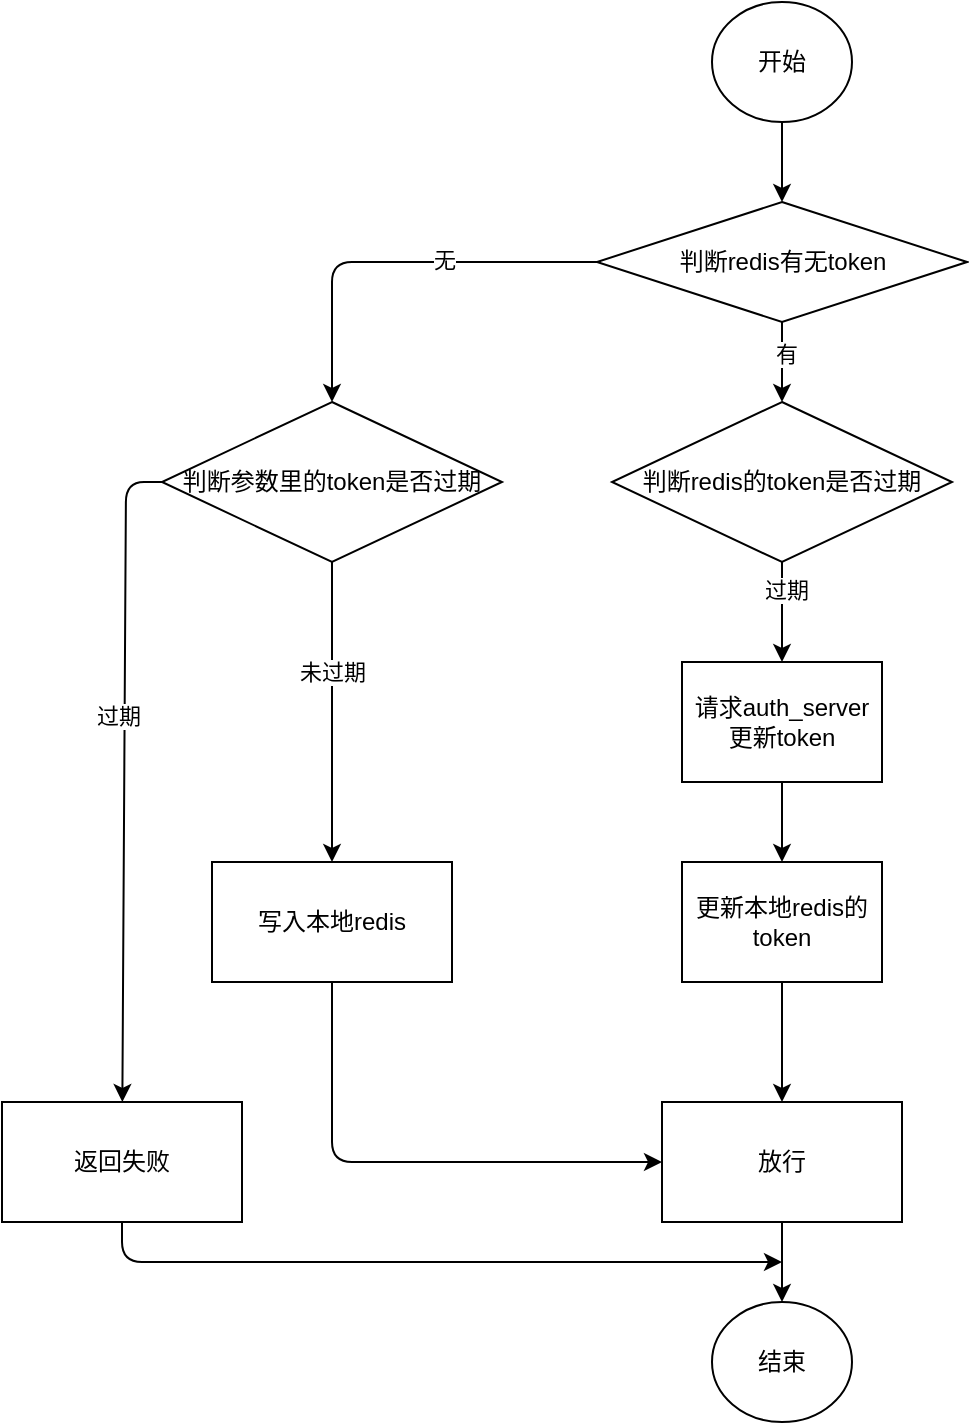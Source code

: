 <mxfile version="14.4.9" type="github">
  <diagram id="C5RBs43oDa-KdzZeNtuy" name="Page-1">
    <mxGraphModel dx="946" dy="549" grid="1" gridSize="10" guides="1" tooltips="1" connect="1" arrows="1" fold="1" page="1" pageScale="1" pageWidth="827" pageHeight="1169" math="0" shadow="0">
      <root>
        <mxCell id="WIyWlLk6GJQsqaUBKTNV-0" />
        <mxCell id="WIyWlLk6GJQsqaUBKTNV-1" parent="WIyWlLk6GJQsqaUBKTNV-0" />
        <mxCell id="CBKcJF_iFTsczn-DoJGC-0" value="开始" style="ellipse;whiteSpace=wrap;html=1;align=center;" vertex="1" parent="WIyWlLk6GJQsqaUBKTNV-1">
          <mxGeometry x="465" y="10" width="70" height="60" as="geometry" />
        </mxCell>
        <mxCell id="CBKcJF_iFTsczn-DoJGC-1" value="判断redis有无token" style="rhombus;whiteSpace=wrap;html=1;align=center;" vertex="1" parent="WIyWlLk6GJQsqaUBKTNV-1">
          <mxGeometry x="407.5" y="110" width="185" height="60" as="geometry" />
        </mxCell>
        <mxCell id="CBKcJF_iFTsczn-DoJGC-2" value="" style="endArrow=classic;html=1;exitX=0.5;exitY=1;exitDx=0;exitDy=0;entryX=0.5;entryY=0;entryDx=0;entryDy=0;align=center;" edge="1" parent="WIyWlLk6GJQsqaUBKTNV-1" source="CBKcJF_iFTsczn-DoJGC-0" target="CBKcJF_iFTsczn-DoJGC-1">
          <mxGeometry width="50" height="50" relative="1" as="geometry">
            <mxPoint x="490" y="290" as="sourcePoint" />
            <mxPoint x="540" y="240" as="targetPoint" />
          </mxGeometry>
        </mxCell>
        <mxCell id="CBKcJF_iFTsczn-DoJGC-5" value="判断redis的token是否过期" style="rhombus;whiteSpace=wrap;html=1;align=center;" vertex="1" parent="WIyWlLk6GJQsqaUBKTNV-1">
          <mxGeometry x="415" y="210" width="170" height="80" as="geometry" />
        </mxCell>
        <mxCell id="CBKcJF_iFTsczn-DoJGC-6" value="请求auth_server更新token" style="rounded=0;whiteSpace=wrap;html=1;align=center;" vertex="1" parent="WIyWlLk6GJQsqaUBKTNV-1">
          <mxGeometry x="450" y="340" width="100" height="60" as="geometry" />
        </mxCell>
        <mxCell id="CBKcJF_iFTsczn-DoJGC-7" value="更新本地redis的token" style="rounded=0;whiteSpace=wrap;html=1;align=center;" vertex="1" parent="WIyWlLk6GJQsqaUBKTNV-1">
          <mxGeometry x="450" y="440" width="100" height="60" as="geometry" />
        </mxCell>
        <mxCell id="CBKcJF_iFTsczn-DoJGC-8" value="放行" style="rounded=0;whiteSpace=wrap;html=1;align=center;" vertex="1" parent="WIyWlLk6GJQsqaUBKTNV-1">
          <mxGeometry x="440" y="560" width="120" height="60" as="geometry" />
        </mxCell>
        <mxCell id="CBKcJF_iFTsczn-DoJGC-9" value="" style="endArrow=classic;html=1;exitX=0.5;exitY=1;exitDx=0;exitDy=0;entryX=0.5;entryY=0;entryDx=0;entryDy=0;align=center;" edge="1" parent="WIyWlLk6GJQsqaUBKTNV-1" source="CBKcJF_iFTsczn-DoJGC-1" target="CBKcJF_iFTsczn-DoJGC-5">
          <mxGeometry width="50" height="50" relative="1" as="geometry">
            <mxPoint x="510" y="80" as="sourcePoint" />
            <mxPoint x="510" y="120" as="targetPoint" />
          </mxGeometry>
        </mxCell>
        <mxCell id="CBKcJF_iFTsczn-DoJGC-10" value="有" style="edgeLabel;html=1;align=center;verticalAlign=middle;resizable=0;points=[];" vertex="1" connectable="0" parent="CBKcJF_iFTsczn-DoJGC-9">
          <mxGeometry x="-0.2" y="2" relative="1" as="geometry">
            <mxPoint as="offset" />
          </mxGeometry>
        </mxCell>
        <mxCell id="CBKcJF_iFTsczn-DoJGC-11" value="" style="endArrow=classic;html=1;align=center;" edge="1" parent="WIyWlLk6GJQsqaUBKTNV-1" target="CBKcJF_iFTsczn-DoJGC-6">
          <mxGeometry width="50" height="50" relative="1" as="geometry">
            <mxPoint x="500" y="290" as="sourcePoint" />
            <mxPoint x="550" y="240" as="targetPoint" />
          </mxGeometry>
        </mxCell>
        <mxCell id="CBKcJF_iFTsczn-DoJGC-12" value="过期" style="edgeLabel;html=1;align=center;verticalAlign=middle;resizable=0;points=[];" vertex="1" connectable="0" parent="CBKcJF_iFTsczn-DoJGC-11">
          <mxGeometry x="-0.44" y="2" relative="1" as="geometry">
            <mxPoint as="offset" />
          </mxGeometry>
        </mxCell>
        <mxCell id="CBKcJF_iFTsczn-DoJGC-13" value="" style="endArrow=classic;html=1;align=center;" edge="1" parent="WIyWlLk6GJQsqaUBKTNV-1" source="CBKcJF_iFTsczn-DoJGC-6">
          <mxGeometry width="50" height="50" relative="1" as="geometry">
            <mxPoint x="500" y="450" as="sourcePoint" />
            <mxPoint x="500" y="440" as="targetPoint" />
          </mxGeometry>
        </mxCell>
        <mxCell id="CBKcJF_iFTsczn-DoJGC-14" value="" style="endArrow=classic;html=1;exitX=0.5;exitY=1;exitDx=0;exitDy=0;entryX=0.5;entryY=0;entryDx=0;entryDy=0;align=center;" edge="1" parent="WIyWlLk6GJQsqaUBKTNV-1" source="CBKcJF_iFTsczn-DoJGC-7" target="CBKcJF_iFTsczn-DoJGC-8">
          <mxGeometry width="50" height="50" relative="1" as="geometry">
            <mxPoint x="510" y="410" as="sourcePoint" />
            <mxPoint x="510" y="450" as="targetPoint" />
          </mxGeometry>
        </mxCell>
        <mxCell id="CBKcJF_iFTsczn-DoJGC-15" value="结束" style="ellipse;whiteSpace=wrap;html=1;align=center;" vertex="1" parent="WIyWlLk6GJQsqaUBKTNV-1">
          <mxGeometry x="465" y="660" width="70" height="60" as="geometry" />
        </mxCell>
        <mxCell id="CBKcJF_iFTsczn-DoJGC-16" value="" style="endArrow=classic;html=1;exitX=0.5;exitY=1;exitDx=0;exitDy=0;entryX=0.5;entryY=0;entryDx=0;entryDy=0;align=center;" edge="1" parent="WIyWlLk6GJQsqaUBKTNV-1" source="CBKcJF_iFTsczn-DoJGC-8" target="CBKcJF_iFTsczn-DoJGC-15">
          <mxGeometry width="50" height="50" relative="1" as="geometry">
            <mxPoint x="510" y="510" as="sourcePoint" />
            <mxPoint x="510" y="570" as="targetPoint" />
          </mxGeometry>
        </mxCell>
        <mxCell id="CBKcJF_iFTsczn-DoJGC-17" value="判断参数里的token是否过期" style="rhombus;whiteSpace=wrap;html=1;align=center;" vertex="1" parent="WIyWlLk6GJQsqaUBKTNV-1">
          <mxGeometry x="190" y="210" width="170" height="80" as="geometry" />
        </mxCell>
        <mxCell id="CBKcJF_iFTsczn-DoJGC-18" value="" style="endArrow=classic;html=1;exitX=0;exitY=0.5;exitDx=0;exitDy=0;entryX=0.5;entryY=0;entryDx=0;entryDy=0;align=center;" edge="1" parent="WIyWlLk6GJQsqaUBKTNV-1" source="CBKcJF_iFTsczn-DoJGC-1" target="CBKcJF_iFTsczn-DoJGC-17">
          <mxGeometry width="50" height="50" relative="1" as="geometry">
            <mxPoint x="240" y="150" as="sourcePoint" />
            <mxPoint x="290" y="100" as="targetPoint" />
            <Array as="points">
              <mxPoint x="410" y="140" />
              <mxPoint x="275" y="140" />
            </Array>
          </mxGeometry>
        </mxCell>
        <mxCell id="CBKcJF_iFTsczn-DoJGC-19" value="无" style="edgeLabel;html=1;align=center;verticalAlign=middle;resizable=0;points=[];" vertex="1" connectable="0" parent="CBKcJF_iFTsczn-DoJGC-18">
          <mxGeometry x="-0.205" y="-1" relative="1" as="geometry">
            <mxPoint x="1" as="offset" />
          </mxGeometry>
        </mxCell>
        <mxCell id="CBKcJF_iFTsczn-DoJGC-21" value="返回失败" style="rounded=0;whiteSpace=wrap;html=1;align=center;" vertex="1" parent="WIyWlLk6GJQsqaUBKTNV-1">
          <mxGeometry x="110" y="560" width="120" height="60" as="geometry" />
        </mxCell>
        <mxCell id="CBKcJF_iFTsczn-DoJGC-22" value="" style="endArrow=classic;html=1;exitX=0;exitY=0.5;exitDx=0;exitDy=0;align=center;" edge="1" parent="WIyWlLk6GJQsqaUBKTNV-1" source="CBKcJF_iFTsczn-DoJGC-17" target="CBKcJF_iFTsczn-DoJGC-21">
          <mxGeometry width="50" height="50" relative="1" as="geometry">
            <mxPoint x="260" y="340" as="sourcePoint" />
            <mxPoint x="310" y="290" as="targetPoint" />
            <Array as="points">
              <mxPoint x="172" y="250" />
            </Array>
          </mxGeometry>
        </mxCell>
        <mxCell id="CBKcJF_iFTsczn-DoJGC-23" value="过期" style="edgeLabel;html=1;align=center;verticalAlign=middle;resizable=0;points=[];" vertex="1" connectable="0" parent="CBKcJF_iFTsczn-DoJGC-22">
          <mxGeometry x="-0.178" y="-4" relative="1" as="geometry">
            <mxPoint as="offset" />
          </mxGeometry>
        </mxCell>
        <mxCell id="CBKcJF_iFTsczn-DoJGC-24" value="" style="endArrow=classic;html=1;exitX=0.5;exitY=1;exitDx=0;exitDy=0;align=center;" edge="1" parent="WIyWlLk6GJQsqaUBKTNV-1" source="CBKcJF_iFTsczn-DoJGC-21">
          <mxGeometry width="50" height="50" relative="1" as="geometry">
            <mxPoint x="250" y="690" as="sourcePoint" />
            <mxPoint x="500" y="640" as="targetPoint" />
            <Array as="points">
              <mxPoint x="170" y="640" />
            </Array>
          </mxGeometry>
        </mxCell>
        <mxCell id="CBKcJF_iFTsczn-DoJGC-25" value="写入本地redis" style="rounded=0;whiteSpace=wrap;html=1;align=center;" vertex="1" parent="WIyWlLk6GJQsqaUBKTNV-1">
          <mxGeometry x="215" y="440" width="120" height="60" as="geometry" />
        </mxCell>
        <mxCell id="CBKcJF_iFTsczn-DoJGC-26" value="" style="endArrow=classic;html=1;exitX=0.5;exitY=1;exitDx=0;exitDy=0;entryX=0.5;entryY=0;entryDx=0;entryDy=0;align=center;" edge="1" parent="WIyWlLk6GJQsqaUBKTNV-1" source="CBKcJF_iFTsczn-DoJGC-17" target="CBKcJF_iFTsczn-DoJGC-25">
          <mxGeometry width="50" height="50" relative="1" as="geometry">
            <mxPoint x="250" y="360" as="sourcePoint" />
            <mxPoint x="300" y="310" as="targetPoint" />
          </mxGeometry>
        </mxCell>
        <mxCell id="CBKcJF_iFTsczn-DoJGC-28" value="未过期" style="edgeLabel;html=1;align=center;verticalAlign=middle;resizable=0;points=[];" vertex="1" connectable="0" parent="CBKcJF_iFTsczn-DoJGC-26">
          <mxGeometry x="-0.267" relative="1" as="geometry">
            <mxPoint as="offset" />
          </mxGeometry>
        </mxCell>
        <mxCell id="CBKcJF_iFTsczn-DoJGC-27" value="" style="endArrow=classic;html=1;exitX=0.5;exitY=1;exitDx=0;exitDy=0;entryX=0;entryY=0.5;entryDx=0;entryDy=0;align=center;" edge="1" parent="WIyWlLk6GJQsqaUBKTNV-1" source="CBKcJF_iFTsczn-DoJGC-25" target="CBKcJF_iFTsczn-DoJGC-8">
          <mxGeometry width="50" height="50" relative="1" as="geometry">
            <mxPoint x="270" y="560" as="sourcePoint" />
            <mxPoint x="320" y="510" as="targetPoint" />
            <Array as="points">
              <mxPoint x="275" y="590" />
            </Array>
          </mxGeometry>
        </mxCell>
      </root>
    </mxGraphModel>
  </diagram>
</mxfile>
